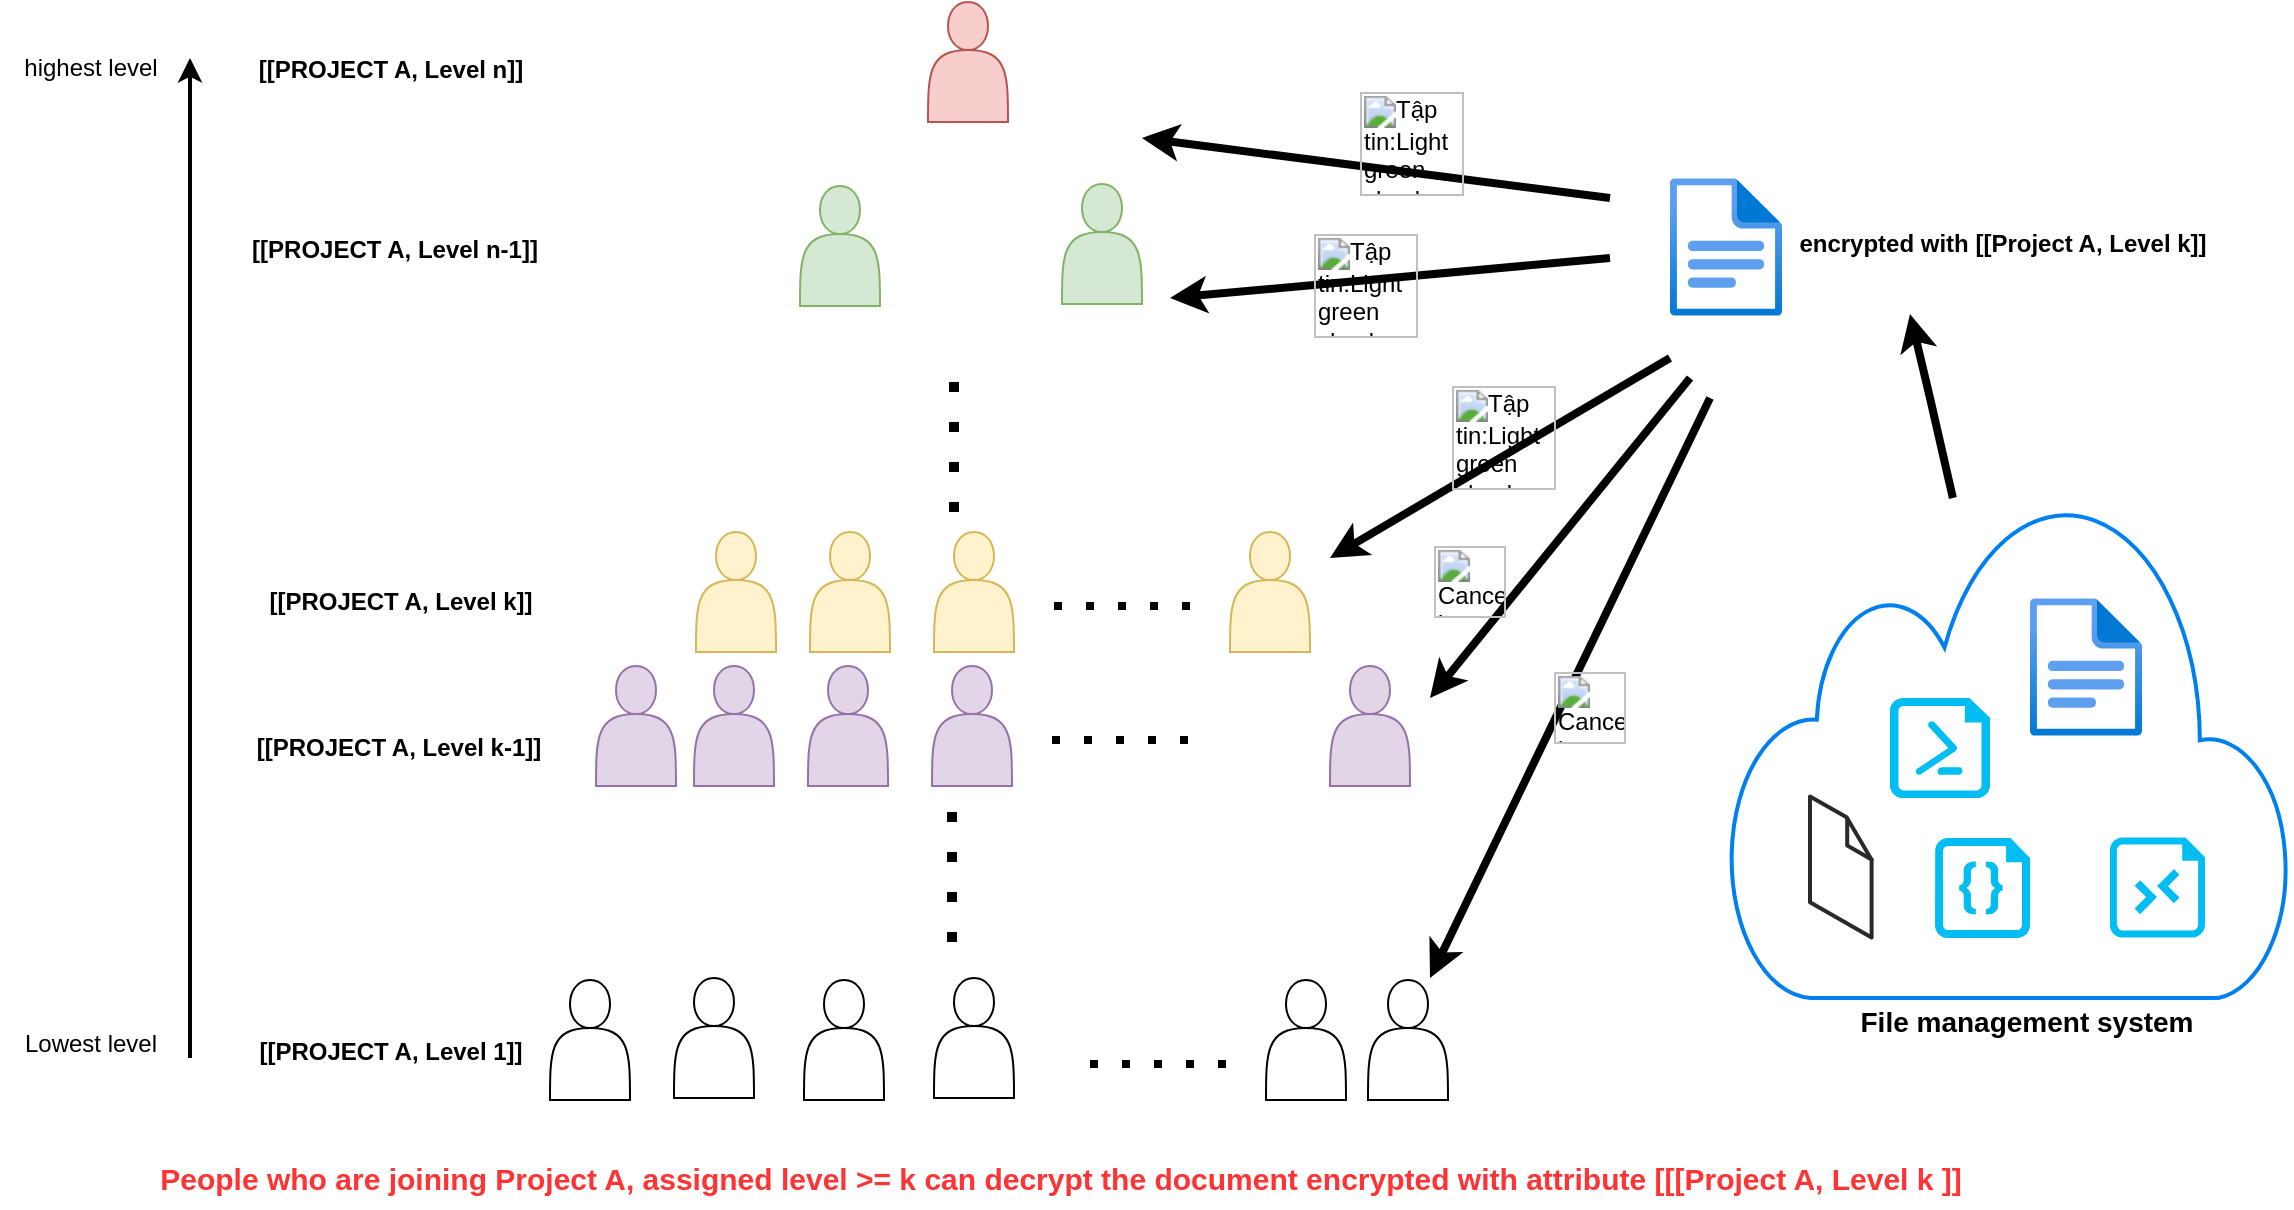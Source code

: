 <mxfile version="24.7.5">
  <diagram name="Page-1" id="vheIxhHiMoazD97xnEGs">
    <mxGraphModel dx="2261" dy="827" grid="1" gridSize="10" guides="1" tooltips="1" connect="1" arrows="1" fold="1" page="1" pageScale="1" pageWidth="827" pageHeight="1169" math="0" shadow="0">
      <root>
        <mxCell id="0" />
        <mxCell id="1" parent="0" />
        <mxCell id="h5dt25u9Qxzl1WXChBWv-2" value="" style="shape=actor;whiteSpace=wrap;html=1;fillColor=#f8cecc;strokeColor=#b85450;" vertex="1" parent="1">
          <mxGeometry x="209" y="12" width="40" height="60" as="geometry" />
        </mxCell>
        <mxCell id="h5dt25u9Qxzl1WXChBWv-3" value="" style="shape=actor;whiteSpace=wrap;html=1;fillColor=#fff2cc;strokeColor=#d6b656;" vertex="1" parent="1">
          <mxGeometry x="212" y="277" width="40" height="60" as="geometry" />
        </mxCell>
        <mxCell id="h5dt25u9Qxzl1WXChBWv-4" value="" style="shape=actor;whiteSpace=wrap;html=1;fillColor=#fff2cc;strokeColor=#d6b656;" vertex="1" parent="1">
          <mxGeometry x="93" y="277" width="40" height="60" as="geometry" />
        </mxCell>
        <mxCell id="h5dt25u9Qxzl1WXChBWv-5" value="" style="shape=actor;whiteSpace=wrap;html=1;fillColor=#fff2cc;strokeColor=#d6b656;" vertex="1" parent="1">
          <mxGeometry x="150" y="277" width="40" height="60" as="geometry" />
        </mxCell>
        <mxCell id="h5dt25u9Qxzl1WXChBWv-6" value="" style="html=1;verticalLabelPosition=bottom;align=center;labelBackgroundColor=#ffffff;verticalAlign=top;strokeWidth=2;strokeColor=#0080F0;shadow=0;dashed=0;shape=mxgraph.ios7.icons.cloud;" vertex="1" parent="1">
          <mxGeometry x="610" y="260" width="280" height="250" as="geometry" />
        </mxCell>
        <mxCell id="h5dt25u9Qxzl1WXChBWv-7" value="" style="verticalLabelPosition=bottom;html=1;verticalAlign=top;strokeWidth=1;align=center;outlineConnect=0;dashed=0;outlineConnect=0;shape=mxgraph.aws3d.file;aspect=fixed;strokeColor=#292929;" vertex="1" parent="1">
          <mxGeometry x="650" y="409.2" width="30.8" height="70.6" as="geometry" />
        </mxCell>
        <mxCell id="h5dt25u9Qxzl1WXChBWv-8" value="" style="verticalLabelPosition=bottom;html=1;verticalAlign=top;align=center;strokeColor=none;fillColor=#00BEF2;shape=mxgraph.azure.code_file;pointerEvents=1;" vertex="1" parent="1">
          <mxGeometry x="712.5" y="430" width="47.5" height="50" as="geometry" />
        </mxCell>
        <mxCell id="h5dt25u9Qxzl1WXChBWv-9" value="" style="verticalLabelPosition=bottom;html=1;verticalAlign=top;align=center;strokeColor=none;fillColor=#00BEF2;shape=mxgraph.azure.powershell_file;pointerEvents=1;" vertex="1" parent="1">
          <mxGeometry x="690" y="360" width="50" height="50" as="geometry" />
        </mxCell>
        <mxCell id="h5dt25u9Qxzl1WXChBWv-11" value="" style="image;aspect=fixed;html=1;points=[];align=center;fontSize=12;image=img/lib/azure2/general/File.svg;" vertex="1" parent="1">
          <mxGeometry x="760" y="310" width="56.0" height="69" as="geometry" />
        </mxCell>
        <mxCell id="h5dt25u9Qxzl1WXChBWv-13" value="" style="verticalLabelPosition=bottom;html=1;verticalAlign=top;align=center;strokeColor=none;fillColor=#00BEF2;shape=mxgraph.azure.rdp_remoting_file;pointerEvents=1;" vertex="1" parent="1">
          <mxGeometry x="800" y="429.8" width="47.5" height="50" as="geometry" />
        </mxCell>
        <mxCell id="h5dt25u9Qxzl1WXChBWv-14" value="" style="shape=actor;whiteSpace=wrap;html=1;" vertex="1" parent="1">
          <mxGeometry x="20" y="501" width="40" height="60" as="geometry" />
        </mxCell>
        <mxCell id="h5dt25u9Qxzl1WXChBWv-15" value="" style="shape=actor;whiteSpace=wrap;html=1;" vertex="1" parent="1">
          <mxGeometry x="147" y="501" width="40" height="60" as="geometry" />
        </mxCell>
        <mxCell id="h5dt25u9Qxzl1WXChBWv-16" value="" style="shape=actor;whiteSpace=wrap;html=1;" vertex="1" parent="1">
          <mxGeometry x="212" y="500" width="40" height="60" as="geometry" />
        </mxCell>
        <mxCell id="h5dt25u9Qxzl1WXChBWv-17" value="" style="shape=actor;whiteSpace=wrap;html=1;" vertex="1" parent="1">
          <mxGeometry x="378" y="501" width="40" height="60" as="geometry" />
        </mxCell>
        <mxCell id="h5dt25u9Qxzl1WXChBWv-18" value="" style="shape=actor;whiteSpace=wrap;html=1;fillColor=#d5e8d4;strokeColor=#82b366;" vertex="1" parent="1">
          <mxGeometry x="276" y="103" width="40" height="60" as="geometry" />
        </mxCell>
        <mxCell id="h5dt25u9Qxzl1WXChBWv-19" value="" style="shape=actor;whiteSpace=wrap;html=1;fillColor=#d5e8d4;strokeColor=#82b366;" vertex="1" parent="1">
          <mxGeometry x="145" y="104" width="40" height="60" as="geometry" />
        </mxCell>
        <mxCell id="h5dt25u9Qxzl1WXChBWv-21" value="" style="shape=actor;whiteSpace=wrap;html=1;" vertex="1" parent="1">
          <mxGeometry x="82" y="500" width="40" height="60" as="geometry" />
        </mxCell>
        <mxCell id="h5dt25u9Qxzl1WXChBWv-22" value="[[PROJECT A, Level 1]]" style="text;html=1;align=center;verticalAlign=middle;resizable=0;points=[];autosize=1;strokeColor=none;fillColor=none;fontStyle=1" vertex="1" parent="1">
          <mxGeometry x="-135" y="522" width="150" height="30" as="geometry" />
        </mxCell>
        <mxCell id="h5dt25u9Qxzl1WXChBWv-23" value="" style="endArrow=classic;html=1;rounded=0;strokeWidth=2;" edge="1" parent="1">
          <mxGeometry width="50" height="50" relative="1" as="geometry">
            <mxPoint x="-160" y="540" as="sourcePoint" />
            <mxPoint x="-160" y="40" as="targetPoint" />
          </mxGeometry>
        </mxCell>
        <mxCell id="h5dt25u9Qxzl1WXChBWv-24" value="Lowest level" style="text;html=1;align=center;verticalAlign=middle;resizable=0;points=[];autosize=1;strokeColor=none;fillColor=none;" vertex="1" parent="1">
          <mxGeometry x="-255" y="518" width="90" height="30" as="geometry" />
        </mxCell>
        <mxCell id="h5dt25u9Qxzl1WXChBWv-25" value="highest level" style="text;html=1;align=center;verticalAlign=middle;resizable=0;points=[];autosize=1;strokeColor=none;fillColor=none;" vertex="1" parent="1">
          <mxGeometry x="-255" y="30" width="90" height="30" as="geometry" />
        </mxCell>
        <mxCell id="h5dt25u9Qxzl1WXChBWv-26" value="[[PROJECT A, Level n]]" style="text;html=1;align=center;verticalAlign=middle;resizable=0;points=[];autosize=1;strokeColor=none;fillColor=none;fontStyle=1" vertex="1" parent="1">
          <mxGeometry x="-135" y="31" width="150" height="30" as="geometry" />
        </mxCell>
        <mxCell id="h5dt25u9Qxzl1WXChBWv-27" value="[[PROJECT A, Level n-1]]" style="text;html=1;align=center;verticalAlign=middle;resizable=0;points=[];autosize=1;strokeColor=none;fillColor=none;fontStyle=1" vertex="1" parent="1">
          <mxGeometry x="-138" y="121" width="160" height="30" as="geometry" />
        </mxCell>
        <mxCell id="h5dt25u9Qxzl1WXChBWv-28" value="" style="endArrow=none;dashed=1;html=1;dashPattern=1 3;strokeWidth=5;rounded=0;" edge="1" parent="1">
          <mxGeometry width="50" height="50" relative="1" as="geometry">
            <mxPoint x="221" y="482" as="sourcePoint" />
            <mxPoint x="221" y="412" as="targetPoint" />
          </mxGeometry>
        </mxCell>
        <mxCell id="h5dt25u9Qxzl1WXChBWv-29" value="" style="endArrow=none;dashed=1;html=1;dashPattern=1 3;strokeWidth=4;rounded=0;" edge="1" parent="1">
          <mxGeometry width="50" height="50" relative="1" as="geometry">
            <mxPoint x="358" y="543" as="sourcePoint" />
            <mxPoint x="278" y="543" as="targetPoint" />
          </mxGeometry>
        </mxCell>
        <mxCell id="h5dt25u9Qxzl1WXChBWv-30" value="&lt;font style=&quot;font-size: 14px;&quot;&gt;File management system&lt;/font&gt;&lt;div style=&quot;font-size: 14px;&quot;&gt;&lt;br&gt;&lt;/div&gt;" style="text;html=1;align=center;verticalAlign=middle;resizable=0;points=[];autosize=1;strokeColor=none;fillColor=none;fontStyle=1" vertex="1" parent="1">
          <mxGeometry x="668" y="505" width="180" height="50" as="geometry" />
        </mxCell>
        <mxCell id="h5dt25u9Qxzl1WXChBWv-31" value="[[PROJECT A, Level k]]" style="text;html=1;align=center;verticalAlign=middle;resizable=0;points=[];autosize=1;strokeColor=none;fillColor=none;fontStyle=1" vertex="1" parent="1">
          <mxGeometry x="-130" y="297" width="150" height="30" as="geometry" />
        </mxCell>
        <mxCell id="h5dt25u9Qxzl1WXChBWv-32" value="" style="endArrow=none;dashed=1;html=1;dashPattern=1 3;strokeWidth=5;rounded=0;" edge="1" parent="1">
          <mxGeometry width="50" height="50" relative="1" as="geometry">
            <mxPoint x="222" y="267" as="sourcePoint" />
            <mxPoint x="222" y="197" as="targetPoint" />
          </mxGeometry>
        </mxCell>
        <mxCell id="h5dt25u9Qxzl1WXChBWv-33" value="" style="shape=actor;whiteSpace=wrap;html=1;fillColor=#fff2cc;strokeColor=#d6b656;" vertex="1" parent="1">
          <mxGeometry x="360" y="277" width="40" height="60" as="geometry" />
        </mxCell>
        <mxCell id="h5dt25u9Qxzl1WXChBWv-34" value="" style="endArrow=none;dashed=1;html=1;dashPattern=1 3;strokeWidth=4;rounded=0;" edge="1" parent="1">
          <mxGeometry width="50" height="50" relative="1" as="geometry">
            <mxPoint x="340" y="314" as="sourcePoint" />
            <mxPoint x="260" y="314" as="targetPoint" />
          </mxGeometry>
        </mxCell>
        <mxCell id="h5dt25u9Qxzl1WXChBWv-35" value="" style="shape=actor;whiteSpace=wrap;html=1;" vertex="1" parent="1">
          <mxGeometry x="429" y="501" width="40" height="60" as="geometry" />
        </mxCell>
        <mxCell id="h5dt25u9Qxzl1WXChBWv-36" value="" style="image;aspect=fixed;html=1;points=[];align=center;fontSize=12;image=img/lib/azure2/general/File.svg;" vertex="1" parent="1">
          <mxGeometry x="580" y="100" width="56.0" height="69" as="geometry" />
        </mxCell>
        <mxCell id="h5dt25u9Qxzl1WXChBWv-37" value="&lt;span&gt;encrypted with [[Project A, Level k]]&lt;/span&gt;" style="text;html=1;align=center;verticalAlign=middle;resizable=0;points=[];autosize=1;strokeColor=none;fillColor=none;fontStyle=1" vertex="1" parent="1">
          <mxGeometry x="641" y="118" width="210" height="30" as="geometry" />
        </mxCell>
        <mxCell id="h5dt25u9Qxzl1WXChBWv-38" value="" style="endArrow=classic;html=1;rounded=0;strokeWidth=4;" edge="1" parent="1">
          <mxGeometry width="50" height="50" relative="1" as="geometry">
            <mxPoint x="550" y="110" as="sourcePoint" />
            <mxPoint x="316" y="80" as="targetPoint" />
          </mxGeometry>
        </mxCell>
        <mxCell id="h5dt25u9Qxzl1WXChBWv-39" value="" style="endArrow=classic;html=1;rounded=0;strokeWidth=4;" edge="1" parent="1">
          <mxGeometry width="50" height="50" relative="1" as="geometry">
            <mxPoint x="550" y="140" as="sourcePoint" />
            <mxPoint x="330" y="160" as="targetPoint" />
          </mxGeometry>
        </mxCell>
        <mxCell id="h5dt25u9Qxzl1WXChBWv-40" value="" style="endArrow=classic;html=1;rounded=0;strokeWidth=4;" edge="1" parent="1">
          <mxGeometry width="50" height="50" relative="1" as="geometry">
            <mxPoint x="580" y="190" as="sourcePoint" />
            <mxPoint x="410" y="290" as="targetPoint" />
          </mxGeometry>
        </mxCell>
        <mxCell id="h5dt25u9Qxzl1WXChBWv-41" value="" style="endArrow=classic;html=1;rounded=0;strokeWidth=4;" edge="1" parent="1" source="h5dt25u9Qxzl1WXChBWv-6">
          <mxGeometry width="50" height="50" relative="1" as="geometry">
            <mxPoint x="870" y="68" as="sourcePoint" />
            <mxPoint x="700" y="168" as="targetPoint" />
            <Array as="points">
              <mxPoint x="710" y="210" />
            </Array>
          </mxGeometry>
        </mxCell>
        <mxCell id="h5dt25u9Qxzl1WXChBWv-44" value="" style="endArrow=classic;html=1;rounded=0;strokeWidth=4;" edge="1" parent="1">
          <mxGeometry width="50" height="50" relative="1" as="geometry">
            <mxPoint x="590" y="200" as="sourcePoint" />
            <mxPoint x="460" y="360" as="targetPoint" />
          </mxGeometry>
        </mxCell>
        <UserObject label="&lt;b id=&quot;docs-internal-guid-d374725a-7fff-b628-2732-ee9db3627f6f&quot; style=&quot;font-style: normal; font-variant-caps: normal; letter-spacing: normal; orphans: auto; text-align: start; text-indent: 0px; text-transform: none; white-space: normal; widows: auto; word-spacing: 0px; -webkit-text-stroke-width: 0px; text-decoration: none; caret-color: rgb(0, 0, 0); color: rgb(0, 0, 0); font-weight: normal;&quot;&gt;&lt;img width=&quot;52px;&quot; height=&quot;52px;&quot; src=&quot;https://lh7-rt.googleusercontent.com/slidesz/AGV_vUcFFxfaAp-3J3TN4XmNFKhj5IUTrY77RMw_NXJGmiWLqgQCNTzShFLHvhyufmDIOT17ZPaPnxF_OnpwLpTCCUZXv7-x-82X5nxd2UJAEBMj_1ge_Zge37YBgxQkRtA3xB-TdylEU37JIFwHe0H8MWBn5OtQzV8=s2048?key=JLVOc7merhEuemE9vfCBAw&quot; title=&quot;Tập tin:Light green check.svg – Wikipedia tiếng Việt&quot;&gt;&lt;/b&gt;" link="&lt;b id=&quot;docs-internal-guid-d374725a-7fff-b628-2732-ee9db3627f6f&quot; style=&quot;font-style: normal; font-variant-caps: normal; letter-spacing: normal; orphans: auto; text-align: start; text-indent: 0px; text-transform: none; white-space: normal; widows: auto; word-spacing: 0px; -webkit-text-stroke-width: 0px; text-decoration: none; caret-color: rgb(0, 0, 0); color: rgb(0, 0, 0); font-weight: normal;&quot;&gt;&lt;img width=&quot;52px;&quot; height=&quot;52px;&quot; src=&quot;https://lh7-rt.googleusercontent.com/slidesz/AGV_vUcFFxfaAp-3J3TN4XmNFKhj5IUTrY77RMw_NXJGmiWLqgQCNTzShFLHvhyufmDIOT17ZPaPnxF_OnpwLpTCCUZXv7-x-82X5nxd2UJAEBMj_1ge_Zge37YBgxQkRtA3xB-TdylEU37JIFwHe0H8MWBn5OtQzV8=s2048?key=JLVOc7merhEuemE9vfCBAw&quot; title=&quot;Tập tin:Light green check.svg – Wikipedia tiếng Việt&quot;&gt;&lt;/b&gt;" id="h5dt25u9Qxzl1WXChBWv-45">
          <mxCell style="text;whiteSpace=wrap;html=1;" vertex="1" parent="1">
            <mxGeometry x="469" y="197" width="90" height="80" as="geometry" />
          </mxCell>
        </UserObject>
        <UserObject label="&lt;b id=&quot;docs-internal-guid-d374725a-7fff-b628-2732-ee9db3627f6f&quot; style=&quot;font-style: normal; font-variant-caps: normal; letter-spacing: normal; orphans: auto; text-align: start; text-indent: 0px; text-transform: none; white-space: normal; widows: auto; word-spacing: 0px; -webkit-text-stroke-width: 0px; text-decoration: none; caret-color: rgb(0, 0, 0); color: rgb(0, 0, 0); font-weight: normal;&quot;&gt;&lt;img width=&quot;52px;&quot; height=&quot;52px;&quot; src=&quot;https://lh7-rt.googleusercontent.com/slidesz/AGV_vUcFFxfaAp-3J3TN4XmNFKhj5IUTrY77RMw_NXJGmiWLqgQCNTzShFLHvhyufmDIOT17ZPaPnxF_OnpwLpTCCUZXv7-x-82X5nxd2UJAEBMj_1ge_Zge37YBgxQkRtA3xB-TdylEU37JIFwHe0H8MWBn5OtQzV8=s2048?key=JLVOc7merhEuemE9vfCBAw&quot; title=&quot;Tập tin:Light green check.svg – Wikipedia tiếng Việt&quot;&gt;&lt;/b&gt;" link="&lt;b id=&quot;docs-internal-guid-d374725a-7fff-b628-2732-ee9db3627f6f&quot; style=&quot;font-style: normal; font-variant-caps: normal; letter-spacing: normal; orphans: auto; text-align: start; text-indent: 0px; text-transform: none; white-space: normal; widows: auto; word-spacing: 0px; -webkit-text-stroke-width: 0px; text-decoration: none; caret-color: rgb(0, 0, 0); color: rgb(0, 0, 0); font-weight: normal;&quot;&gt;&lt;img width=&quot;52px;&quot; height=&quot;52px;&quot; src=&quot;https://lh7-rt.googleusercontent.com/slidesz/AGV_vUcFFxfaAp-3J3TN4XmNFKhj5IUTrY77RMw_NXJGmiWLqgQCNTzShFLHvhyufmDIOT17ZPaPnxF_OnpwLpTCCUZXv7-x-82X5nxd2UJAEBMj_1ge_Zge37YBgxQkRtA3xB-TdylEU37JIFwHe0H8MWBn5OtQzV8=s2048?key=JLVOc7merhEuemE9vfCBAw&quot; title=&quot;Tập tin:Light green check.svg – Wikipedia tiếng Việt&quot;&gt;&lt;/b&gt;" id="h5dt25u9Qxzl1WXChBWv-46">
          <mxCell style="text;whiteSpace=wrap;html=1;" vertex="1" parent="1">
            <mxGeometry x="423" y="50" width="90" height="80" as="geometry" />
          </mxCell>
        </UserObject>
        <UserObject label="&lt;b id=&quot;docs-internal-guid-d374725a-7fff-b628-2732-ee9db3627f6f&quot; style=&quot;font-style: normal; font-variant-caps: normal; letter-spacing: normal; orphans: auto; text-align: start; text-indent: 0px; text-transform: none; white-space: normal; widows: auto; word-spacing: 0px; -webkit-text-stroke-width: 0px; text-decoration: none; caret-color: rgb(0, 0, 0); color: rgb(0, 0, 0); font-weight: normal;&quot;&gt;&lt;img width=&quot;52px;&quot; height=&quot;52px;&quot; src=&quot;https://lh7-rt.googleusercontent.com/slidesz/AGV_vUcFFxfaAp-3J3TN4XmNFKhj5IUTrY77RMw_NXJGmiWLqgQCNTzShFLHvhyufmDIOT17ZPaPnxF_OnpwLpTCCUZXv7-x-82X5nxd2UJAEBMj_1ge_Zge37YBgxQkRtA3xB-TdylEU37JIFwHe0H8MWBn5OtQzV8=s2048?key=JLVOc7merhEuemE9vfCBAw&quot; title=&quot;Tập tin:Light green check.svg – Wikipedia tiếng Việt&quot;&gt;&lt;/b&gt;" link="&lt;b id=&quot;docs-internal-guid-d374725a-7fff-b628-2732-ee9db3627f6f&quot; style=&quot;font-style: normal; font-variant-caps: normal; letter-spacing: normal; orphans: auto; text-align: start; text-indent: 0px; text-transform: none; white-space: normal; widows: auto; word-spacing: 0px; -webkit-text-stroke-width: 0px; text-decoration: none; caret-color: rgb(0, 0, 0); color: rgb(0, 0, 0); font-weight: normal;&quot;&gt;&lt;img width=&quot;52px;&quot; height=&quot;52px;&quot; src=&quot;https://lh7-rt.googleusercontent.com/slidesz/AGV_vUcFFxfaAp-3J3TN4XmNFKhj5IUTrY77RMw_NXJGmiWLqgQCNTzShFLHvhyufmDIOT17ZPaPnxF_OnpwLpTCCUZXv7-x-82X5nxd2UJAEBMj_1ge_Zge37YBgxQkRtA3xB-TdylEU37JIFwHe0H8MWBn5OtQzV8=s2048?key=JLVOc7merhEuemE9vfCBAw&quot; title=&quot;Tập tin:Light green check.svg – Wikipedia tiếng Việt&quot;&gt;&lt;/b&gt;" id="h5dt25u9Qxzl1WXChBWv-50">
          <mxCell style="text;whiteSpace=wrap;html=1;" vertex="1" parent="1">
            <mxGeometry x="400" y="121" width="90" height="80" as="geometry" />
          </mxCell>
        </UserObject>
        <mxCell id="h5dt25u9Qxzl1WXChBWv-54" value="" style="shape=actor;whiteSpace=wrap;html=1;fillColor=#e1d5e7;strokeColor=#9673a6;" vertex="1" parent="1">
          <mxGeometry x="211" y="344" width="40" height="60" as="geometry" />
        </mxCell>
        <mxCell id="h5dt25u9Qxzl1WXChBWv-55" value="" style="shape=actor;whiteSpace=wrap;html=1;fillColor=#e1d5e7;strokeColor=#9673a6;" vertex="1" parent="1">
          <mxGeometry x="92" y="344" width="40" height="60" as="geometry" />
        </mxCell>
        <mxCell id="h5dt25u9Qxzl1WXChBWv-56" value="" style="shape=actor;whiteSpace=wrap;html=1;fillColor=#e1d5e7;strokeColor=#9673a6;" vertex="1" parent="1">
          <mxGeometry x="149" y="344" width="40" height="60" as="geometry" />
        </mxCell>
        <mxCell id="h5dt25u9Qxzl1WXChBWv-57" value="[[PROJECT A, Level k-1]]" style="text;html=1;align=center;verticalAlign=middle;resizable=0;points=[];autosize=1;strokeColor=none;fillColor=none;fontStyle=1" vertex="1" parent="1">
          <mxGeometry x="-136" y="370" width="160" height="30" as="geometry" />
        </mxCell>
        <mxCell id="h5dt25u9Qxzl1WXChBWv-58" value="" style="shape=actor;whiteSpace=wrap;html=1;fillColor=#e1d5e7;strokeColor=#9673a6;" vertex="1" parent="1">
          <mxGeometry x="410" y="344" width="40" height="60" as="geometry" />
        </mxCell>
        <mxCell id="h5dt25u9Qxzl1WXChBWv-59" value="" style="endArrow=none;dashed=1;html=1;dashPattern=1 3;strokeWidth=4;rounded=0;" edge="1" parent="1">
          <mxGeometry width="50" height="50" relative="1" as="geometry">
            <mxPoint x="339" y="381" as="sourcePoint" />
            <mxPoint x="259" y="381" as="targetPoint" />
          </mxGeometry>
        </mxCell>
        <UserObject label="&lt;b id=&quot;docs-internal-guid-ccacc7da-7fff-7604-853c-1ea934958e77&quot; style=&quot;font-style: normal; font-variant-caps: normal; letter-spacing: normal; orphans: auto; text-align: start; text-indent: 0px; text-transform: none; white-space: normal; widows: auto; word-spacing: 0px; -webkit-text-stroke-width: 0px; text-decoration: none; caret-color: rgb(0, 0, 0); color: rgb(0, 0, 0); font-weight: normal;&quot;&gt;&lt;img width=&quot;36px;&quot; height=&quot;36px;&quot; src=&quot;https://lh7-rt.googleusercontent.com/slidesz/AGV_vUczZvP7YRUCOp-RZnxB0a0fcVV_ZPb_duToqxfx7SV2afZVR2SpwlI1ktUwKOOP8p63ao8r0K_Rrp8CvOvPjXtXpoGkUuI3L8qetZjoWOy_P5eV7oIjWGHlGQ-r8Qcf7gJPvlhA6meCF-1iyd0u8cICDvX6z_BM=s2048?key=JLVOc7merhEuemE9vfCBAw&quot; title=&quot;Cancel icon vector clip art | Public domain vectors&quot;&gt;&lt;/b&gt;" link="&lt;b id=&quot;docs-internal-guid-ccacc7da-7fff-7604-853c-1ea934958e77&quot; style=&quot;font-style: normal; font-variant-caps: normal; letter-spacing: normal; orphans: auto; text-align: start; text-indent: 0px; text-transform: none; white-space: normal; widows: auto; word-spacing: 0px; -webkit-text-stroke-width: 0px; text-decoration: none; caret-color: rgb(0, 0, 0); color: rgb(0, 0, 0); font-weight: normal;&quot;&gt;&lt;img width=&quot;36px;&quot; height=&quot;36px;&quot; src=&quot;https://lh7-rt.googleusercontent.com/slidesz/AGV_vUczZvP7YRUCOp-RZnxB0a0fcVV_ZPb_duToqxfx7SV2afZVR2SpwlI1ktUwKOOP8p63ao8r0K_Rrp8CvOvPjXtXpoGkUuI3L8qetZjoWOy_P5eV7oIjWGHlGQ-r8Qcf7gJPvlhA6meCF-1iyd0u8cICDvX6z_BM=s2048?key=JLVOc7merhEuemE9vfCBAw&quot; title=&quot;Cancel icon vector clip art | Public domain vectors&quot;&gt;&lt;/b&gt;" id="h5dt25u9Qxzl1WXChBWv-61">
          <mxCell style="text;whiteSpace=wrap;html=1;" vertex="1" parent="1">
            <mxGeometry x="460.0" y="277" width="70" height="60" as="geometry" />
          </mxCell>
        </UserObject>
        <mxCell id="h5dt25u9Qxzl1WXChBWv-62" value="" style="endArrow=classic;html=1;rounded=0;strokeWidth=4;" edge="1" parent="1">
          <mxGeometry width="50" height="50" relative="1" as="geometry">
            <mxPoint x="600" y="210" as="sourcePoint" />
            <mxPoint x="460" y="500" as="targetPoint" />
          </mxGeometry>
        </mxCell>
        <mxCell id="h5dt25u9Qxzl1WXChBWv-63" value="" style="shape=actor;whiteSpace=wrap;html=1;fillColor=#e1d5e7;strokeColor=#9673a6;" vertex="1" parent="1">
          <mxGeometry x="43" y="344" width="40" height="60" as="geometry" />
        </mxCell>
        <UserObject label="&lt;b id=&quot;docs-internal-guid-ccacc7da-7fff-7604-853c-1ea934958e77&quot; style=&quot;font-style: normal; font-variant-caps: normal; letter-spacing: normal; orphans: auto; text-align: start; text-indent: 0px; text-transform: none; white-space: normal; widows: auto; word-spacing: 0px; -webkit-text-stroke-width: 0px; text-decoration: none; caret-color: rgb(0, 0, 0); color: rgb(0, 0, 0); font-weight: normal;&quot;&gt;&lt;img width=&quot;36px;&quot; height=&quot;36px;&quot; src=&quot;https://lh7-rt.googleusercontent.com/slidesz/AGV_vUczZvP7YRUCOp-RZnxB0a0fcVV_ZPb_duToqxfx7SV2afZVR2SpwlI1ktUwKOOP8p63ao8r0K_Rrp8CvOvPjXtXpoGkUuI3L8qetZjoWOy_P5eV7oIjWGHlGQ-r8Qcf7gJPvlhA6meCF-1iyd0u8cICDvX6z_BM=s2048?key=JLVOc7merhEuemE9vfCBAw&quot; title=&quot;Cancel icon vector clip art | Public domain vectors&quot;&gt;&lt;/b&gt;" link="&lt;b id=&quot;docs-internal-guid-ccacc7da-7fff-7604-853c-1ea934958e77&quot; style=&quot;font-style: normal; font-variant-caps: normal; letter-spacing: normal; orphans: auto; text-align: start; text-indent: 0px; text-transform: none; white-space: normal; widows: auto; word-spacing: 0px; -webkit-text-stroke-width: 0px; text-decoration: none; caret-color: rgb(0, 0, 0); color: rgb(0, 0, 0); font-weight: normal;&quot;&gt;&lt;img width=&quot;36px;&quot; height=&quot;36px;&quot; src=&quot;https://lh7-rt.googleusercontent.com/slidesz/AGV_vUczZvP7YRUCOp-RZnxB0a0fcVV_ZPb_duToqxfx7SV2afZVR2SpwlI1ktUwKOOP8p63ao8r0K_Rrp8CvOvPjXtXpoGkUuI3L8qetZjoWOy_P5eV7oIjWGHlGQ-r8Qcf7gJPvlhA6meCF-1iyd0u8cICDvX6z_BM=s2048?key=JLVOc7merhEuemE9vfCBAw&quot; title=&quot;Cancel icon vector clip art | Public domain vectors&quot;&gt;&lt;/b&gt;" id="h5dt25u9Qxzl1WXChBWv-64">
          <mxCell style="text;whiteSpace=wrap;html=1;" vertex="1" parent="1">
            <mxGeometry x="520" y="340" width="70" height="60" as="geometry" />
          </mxCell>
        </UserObject>
        <mxCell id="h5dt25u9Qxzl1WXChBWv-65" value="&lt;font color=&quot;#ff3333&quot; style=&quot;font-size: 15px;&quot;&gt;&lt;b&gt;People who are joining Project A, assigned level &amp;gt;= k can decrypt the document encrypted with attribute [[[Project A, Level k&amp;nbsp;]]&lt;/b&gt;&lt;/font&gt;" style="text;html=1;align=center;verticalAlign=middle;resizable=0;points=[];autosize=1;strokeColor=none;fillColor=none;" vertex="1" parent="1">
          <mxGeometry x="-190" y="585" width="930" height="30" as="geometry" />
        </mxCell>
      </root>
    </mxGraphModel>
  </diagram>
</mxfile>
